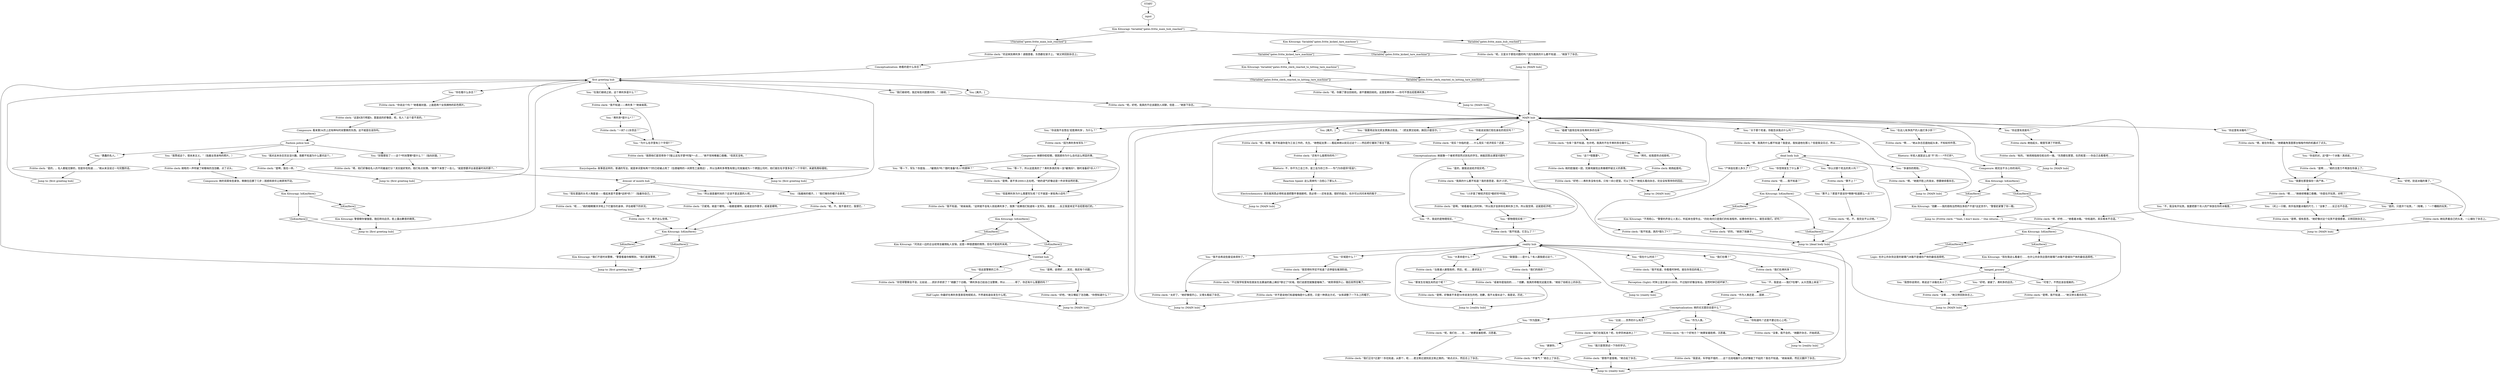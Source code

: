 # FRITTE / FRITTE CLERK
# A dialogue with a bored teenage girl who works as a shop clerk.
# ==================================================
digraph G {
	  0 [label="START"];
	  1 [label="input"];
	  2 [label="Kim Kitsuragi: IsKimHere()"];
	  3 [label="IsKimHere()", shape=diamond];
	  4 [label="!(IsKimHere())", shape=diamond];
	  5 [label="You: “我要用这张兑奖支票换点现金。”（把支票交给她，换回25雷亚尔。）"];
	  6 [label="Electrochemistry: 现在就用思必得和金酒把整件事搞砸吧。思必得——还有金酒。很好的组合。也许可以问问本地的贩子……"];
	  7 [label="dead body hub"];
	  8 [label="You: “我们在哪？”"];
	  9 [label="You: “大革命是什么？”"];
	  10 [label="Frittte clerk: “我不知道，你看看时钟吧。就在你背后的墙上。”"];
	  11 [label="Kim Kitsuragi: “现在我这么看着它……也许公共杂货店里的玻璃门冰箱不是储存尸体的最佳选择吧。”"];
	  12 [label="You: “我们继续吧，我还有些问题要问你。”（继续。）"];
	  13 [label="Frittte clerk: “呃，好吧。我真的不应该跟别人闲聊，但是……”她放下杂志。"];
	  14 [label="Jump to: [reality hub]"];
	  15 [label="You: “愚蠢的名人。”"];
	  16 [label="Jump to: [first greeting hub]"];
	  17 [label="You: “是啊，说得好……其实，我还有个问题。”"];
	  18 [label="Frittte clerk: 她的脸皱成一团，完美地展现出青春期怀疑主义的表情。"];
	  19 [label="You: “多谢你的帮助。”"];
	  20 [label="Frittte clerk: “嗯，就在你背后。”她朝着角落里那台嗡嗡作响的机器点了点头。"];
	  21 [label="Jump to: [MAIN hub]"];
	  22 [label="You: “可惜了。不然应该会很美的。”"];
	  23 [label="You: “关于那个死者，你能告诉我点什么吗？”"];
	  24 [label="You: “不，我说的是物理现实。”"];
	  25 [label="Frittte clerk: “算不上？”"];
	  26 [label="Frittte clerk: “嗯。”她拨开脸上的发丝，想要继续看杂志。"];
	  27 [label="Jump to: [dead body hub]"];
	  28 [label="Jump to: [MAIN hub]"];
	  29 [label="Frittte clerk: “好的。”她挠了挠鼻子。"];
	  30 [label="You: “好吧，别说冰箱的事了。”"];
	  31 [label="Frittte clerk: “嗯，好吧……”她看着冰箱。“你知道的，其实根本不合适。”"];
	  32 [label="You: （指着她的帽子。）“我打赌你的帽子会拿奖。”"];
	  33 [label="You: “在我们继续之前，这个弗利多是什么？”"];
	  34 [label="You: “现在里面的头号人物是谁——看起来是不是像*这样*的？”（指着你自己。）"];
	  35 [label="Composure: 她的双肩有些紧张，稍微往后挪了几步；困惑和排斥让她原地不动。"];
	  36 [label="Frittte clerk: “你说这个吗？”她看着封面，上面是两个女孩拥吻的彩色照片。"];
	  37 [label="Jump to: [reality hub]"];
	  38 [label="You: “不，我没有开玩笑。我要把那个吊人的尸体放在你的冰箱里。”"];
	  39 [label="Frittte clerk: “不过我学校里有些朋友在去蒙迪的路上确实*穿过了*灰域。他们说感觉就像是嗑嗨了。”她笑得很开心，随后突然住嘴了。"];
	  40 [label="You: “那发生在瑞瓦肖的这个呢？”"];
	  41 [label="Kim Kitsuragi: IsKimHere()"];
	  42 [label="IsKimHere()", shape=diamond];
	  43 [label="!(IsKimHere())", shape=diamond];
	  44 [label="You: [离开。]"];
	  45 [label="You: “灰域是什么？”"];
	  46 [label="Frittte clerk: “在一个好地方？”她摩挲着脸颊，沉思着。"];
	  47 [label="Kim Kitsuragi: IsKimHere()"];
	  48 [label="IsKimHere()", shape=diamond];
	  49 [label="!(IsKimHere())", shape=diamond];
	  50 [label="You: “好吧，谢谢了，弗利多的店员。”"];
	  51 [label="Frittte clerk: “是的，，名人都挺无聊的，但是你也知道……”她从来没说过一句完整的话。"];
	  52 [label="Frittte clerk: “不，我不这么觉得。”"];
	  53 [label="You: “但是弗利多为什么需要军队呢？它不就是一家街角小店吗？”"];
	  54 [label="You: “你这里有卖氨吗？”"];
	  55 [label="You: “我只是想测试一下你的学识。”"];
	  56 [label="You: “你这里有冰箱吗？”"];
	  57 [label="Frittte clerk: “不客气？”她合上了杂志。"];
	  58 [label="Frittte clerk: “是啊，好像差不多是50年前发生的吧。抱歉，我不太擅长这个。我是说，历史。”"];
	  59 [label="Frittte clerk: “呃……”她的眼睛懒洋洋地上下打量你的身体，评估者眼下的状况。"];
	  60 [label="You: “你说我不会想去‘招惹弗利多’。为什么？”"];
	  61 [label="Fashion police hub"];
	  62 [label="Frittte clerk: “我不知道。它怎么了？”"];
	  63 [label="You: “联盟国——是什么？有人跟我提过这个。”"];
	  64 [label="You: “我不会再说些废话来烦你了。”"];
	  65 [label="Frittte clerk: “我们在弗利多？”"];
	  66 [label="You: “作为人类。”"];
	  67 [label="You: “比如……世界的什么地方？”"];
	  68 [label="Kim Kitsuragi: “不用担心。”警督的声音让人宽心，听起来也很专业。“四处询问只是我们的标准程序。如果你听到什么，就告诉我们。好吗？”"];
	  69 [label="You: “你说的对，这*是*一个冰箱！真顽皮。”"];
	  70 [label="Frittte clerk: 她玩弄着自己的头发，一心铺在了杂志上。"];
	  71 [label="Frittte clerk: “贝妮塔。她是个模特。一般都是模特，或者是创作歌手。或者是模特。”"];
	  72 [label="Jump to: [MAIN hub]"];
	  73 [label="Frittte clerk: “是啊，差不多2000人左右吧。”她的语气好像这是一件非常自然的事。"];
	  74 [label="Frittte clerk: “没事，我不会的。”她翻开杂志，开始阅读。"];
	  75 [label="Frittte clerk: “我是说，科学挺不错的……这个无线电脑什么的好像挺了不起的？我也不知道。”她耸耸肩，然后又翻开了杂志。"];
	  76 [label="Frittte clerk: “仓库？我不知道。也许吧。我真的不在乎弗利多在做什么。”"];
	  77 [label="Frittte clerk: 她扬起眉毛。"];
	  78 [label="Jump to: [MAIN hub]"];
	  79 [label="Kim Kitsuragi: “河流这一边的企业经常会雇佣私人安保。这是一种很遗憾的情势，但也不是前所未闻。”"];
	  80 [label="Frittte clerk: “我们在瑞瓦肖？呃，在伊苏林迪洲上？”"];
	  81 [label="Frittte clerk: “我觉得科学还不知道？还停留在推测阶段。”"];
	  82 [label="You: “我要在那里保存一具尸体。”"];
	  83 [label="Frittte clerk: “我不知道——弗利多？”她耸耸肩。"];
	  84 [label="Frittte clerk: “一间7-11杂货店？”"];
	  85 [label="Kim Kitsuragi: “抱歉——我的搭档当然明白净资产不是*法定货币*。”警督赶紧瞥了你一眼。"];
	  86 [label="Half Light: 你最好在弗利多里表现地规矩点。不然谁知道会发生什么呢。"];
	  87 [label="You: “为什么名字里有三个字母T？”"];
	  88 [label="Frittte clerk: “嗯，我真的什么都不知道？我是说，我知道他在那儿？但是我没见过，所以……”"];
	  89 [label="Frittte clerk: “作为人类还是……国家……”"];
	  90 [label="You: “你觉得发生了什么事？”"];
	  91 [label="Frittte clerk: “呃……我不知道？”"];
	  92 [label="Frittte clerk: “没事……”她又转回到杂志上。"];
	  93 [label="Jump to: [first greeting hub]"];
	  94 [label="Jump to: [first greeting hub]"];
	  95 [label="Frittte clerk: “我不知道。”她耸耸肩。“这样就不会有人抢劫弗利多了，我猜？如果他们知道有一支军队，我是说……反正我是肯定不会招惹他们的。”"];
	  96 [label="You: “褴褛飞旋背后有没有弗利多的仓库？”"];
	  97 [label="Frittte clerk: “啊……”她从杂志后面抬起头来，不知如何作答。"];
	  98 [label="Kim Kitsuragi: 警督朝你皱皱眉，随后转向店员，脸上露出歉意的微笑。"];
	  99 [label="Frittte clerk: “欢迎来到弗利多！请随意看，东西都在架子上。”她又转回到杂志上。"];
	  100 [label="You: “15岁是了解经济现实*极好的*时段。”"];
	  101 [label="Jump to: [MAIN hub]"];
	  102 [label="You: “我想你说得对，再说这个冰箱也太小了。”"];
	  103 [label="Frittte clerk: “呃，你踢了那台回收机。请不要踢回收机。这里是弗利多——你可不想去招惹弗利多。”"];
	  104 [label="Encyclopedia: 故事是这样的，普通的写法，就是单词里有两个T的已经被占用了（伍德福特的一间男性工装商店）。所以当弗利多零售有限公司发展成为一个跨国公司时，他们就在名字里多加了一个字母T，来避免商标侵权。"];
	  105 [label="Untitled hub"];
	  106 [label="Jump to: [MAIN hub]"];
	  108 [label="Frittte clerk: “是啊。”她看着墙上的时钟。“所以我才会拼命在弗利多工作。所以我觉得，这就是经济吧。”"];
	  109 [label="hanged_grocery"];
	  110 [label="Kim Kitsuragi: Variable[\"gates.fritte_kicked_tare_machine\"]"];
	  111 [label="Variable[\"gates.fritte_kicked_tare_machine\"]", shape=diamond];
	  112 [label="!(Variable[\"gates.fritte_kicked_tare_machine\"])", shape=diamond];
	  113 [label="You: “我对这本杂志完全没兴趣。我都不知道为什么要问这个。”"];
	  114 [label="Frittte clerk: 她嘭的一声吹破了树莓味的泡泡糖，点了点头。"];
	  115 [label="Kim Kitsuragi: “我们不是时尚警察，”警督看着你解释到，“我们是真警察。”"];
	  116 [label="Frittte clerk: “呃，又是关于那些问题的吗？因为我真的什么都不知道……”她放下了杂志。"];
	  117 [label="Frittte clerk: “还有什么能帮你的吗？”"];
	  118 [label="Rhetoric: 不，你不为工会工作，是工会为你工作——专门为你提供*现金*。"];
	  119 [label="You: “现在什么时间？”"];
	  120 [label="You: “我赞成这个，很未来主义。”（指着女孩亲吻的照片。）"];
	  121 [label="MAIN hub"];
	  122 [label="Composure: 看来第34页上还有种叫时尚警察的东西。这不就是在说你吗。"];
	  123 [label="reality hub"];
	  124 [label="You: “作为国家。”"];
	  125 [label="Logic: 也许公共杂货店里的玻璃门冰箱不是储存尸体的最佳选择吧。"];
	  126 [label="first greeting hub"];
	  127 [label="Conceptualization: 她就像一个被老师突然点到名的学生。她能回答出课堂问题吗？"];
	  128 [label="Frittte clerk: “呃，不。我不喜欢它，我恨它。”"];
	  129 [label="Frittte clerk: “这是《流行明星》，里面说的好像是，呃，名人？这个是不卖的。”"];
	  130 [label="You: “弗利多*是什么*？”"];
	  131 [label="You: “等一下，军队？你是指……*雇佣兵*吗？随时准备*杀人*的那种？”"];
	  132 [label="You: “在这儿有净资产的人能打多少折？”"];
	  133 [label="You: “你能说说我们现在身处的现实吗？”"];
	  134 [label="You: “你认识那个死去的男人吗？”"];
	  135 [label="You: “尸体挂在那儿多久了？”"];
	  136 [label="Frittte clerk: “嗯……”她继续嚼着口香糖。“你是在开玩笑，对吧？”"];
	  137 [label="Frittte clerk: “我们正在*过渡*！你也知道，从那个，呃……君主制过渡到民主制之类的。”她点点头，然后合上了杂志。"];
	  138 [label="Frittte clerk: “或者你是指别的……？抱歉，我真的得看完这篇文章。”她拍了拍柜台上的杂志。"];
	  139 [label="Kim Kitsuragi: Variable[\"gates.fritte_main_hub_reached\"]"];
	  140 [label="Variable[\"gates.fritte_main_hub_reached\"]", shape=diamond];
	  141 [label="!(Variable[\"gates.fritte_main_hub_reached\"])", shape=diamond];
	  142 [label="Composure: 她完全不关心你的询问。"];
	  143 [label="Perception (Sight): 时钟上显示着10:09分。不过指针好像没有动。显然时钟已经坏掉了。"];
	  144 [label="Frittte clerk: “是啊，我不知道……”她又转头看向杂志。"];
	  145 [label="Frittte clerk: “并不是说他们知道嗑嗨是什么感觉，只是一种表达方式。”女孩调整了一下头上的帽子。"];
	  146 [label="Frittte clerk: “是啊，很有意思。”她好像对这个玩笑不是很感冒，又转回到杂志上。"];
	  147 [label="You: “等一下，所以这是真的了？弗利多真的有一支*雇佣兵*，随时准备好*杀人*？”"];
	  148 [label="You: “拜托，给我提供点线索吧。”"];
	  149 [label="You: “但这是警察的工作……”"];
	  150 [label="Frittte clerk: “有的。”她用拇指按住柜台的一端。“东西都在那里，在药柜里——你自己去看看吧……”"];
	  151 [label="Frittte clerk: “呃，哇哦，我不知道你是为工会工作的，先生。”她卷起支票——看起来她以前见过这个——然后把它塞到了柜台下面。"];
	  152 [label="Frittte clerk: “太好了。”她好像很开心，又埋头看起了杂志。"];
	  153 [label="Jump to: [MAIN hub]"];
	  154 [label="Frittte clerk: “我不知道。真的*很久了*？”"];
	  155 [label="You: （闭上一只眼，用手指测量冰箱的尺寸。）“没事了……反正也不合适。”"];
	  156 [label="You: “是的，只是开个玩笑。”（咳嗽。）“一个糟糕的玩笑。”"];
	  157 [label="Frittte clerk: “是啊……”她的注意力不再放在你身上了。"];
	  158 [label="Jump to: [MAIN hub]"];
	  159 [label="Frittte clerk: “因为弗利多有军队？”"];
	  160 [label="You: “算不上？那是不是说你*稍微*知道那么一点？”"];
	  161 [label="You: “你知道吗？还是不要记在心上吧。”"];
	  162 [label="Jump to: [reality hub]"];
	  163 [label="Kim Kitsuragi: IsKimHere()"];
	  164 [label="IsKimHere()", shape=diamond];
	  165 [label="!(IsKimHere())", shape=diamond];
	  166 [label="Frittte clerk: “你觉得警察会不会，比如说……抓扒手抓烦了？”她翻了个白眼。“弗利多自己给自己当警察，所以…………得了，你还有什么需要的吗？”"];
	  167 [label="You: “你在看什么杂志？”"];
	  168 [label="You: “是的，跟我说说经济现实吧。”"];
	  169 [label="Frittte clerk: “我真的什么都不知道？我的意思是，我才15岁。”"];
	  170 [label="Kim Kitsuragi: IsKimHere()"];
	  171 [label="IsKimHere()", shape=diamond];
	  172 [label="!(IsKimHere())", shape=diamond];
	  173 [label="Frittte clerk: “好吧——弗利多没有仓库。只有一间小密室。可以了吗？”她低头看向杂志，完全没有等待你的回应。"];
	  174 [label="Reaction Speed: 这么简单吗！白担心了那么久……"];
	  175 [label="You: “那物理现实呢？”"];
	  176 [label="You: “不，我是说——我们*在哪*，从大范围上来说？”"];
	  177 [label="Jump to: [reality hub]"];
	  178 [label="Frittte clerk: “嗯，他们好像给名人的不同着装打分？其实挺好笑的。他们有点刻薄。”她停下来想了一会儿。“就是想要评出谁是最时尚的那个。”"];
	  179 [label="Jump to: [first greeting hub]"];
	  180 [label="Frittte clerk: “当普通人接管政府，然后，呃……要求民主？”"];
	  181 [label="dresser of month hub"];
	  182 [label="Kim Kitsuragi: Variable[\"gates.fritte_clerk_reacted_to_hitting_tare_machine\"]"];
	  183 [label="Variable[\"gates.fritte_clerk_reacted_to_hitting_tare_machine\"]", shape=diamond];
	  184 [label="!(Variable[\"gates.fritte_clerk_reacted_to_hitting_tare_machine\"])", shape=diamond];
	  185 [label="Jump to: [MAIN hub]"];
	  186 [label="Frittte clerk: “是啊，我也一样。”"];
	  187 [label="Frittte clerk: “呃，不。我完全不认识他。”"];
	  188 [label="Conceptualization: 她的论文题目会是什么？"];
	  189 [label="Rhetoric: 年轻人就是这么说“不”的——*不打折*。"];
	  190 [label="Composure: 她朝你眨眨眼，很困惑你为什么会问这么明显的事。"];
	  191 [label="You: “别管那些了——这个*时尚警察*是什么？”（指向封面。）"];
	  192 [label="Conceptualization: 她看的是什么杂志？"];
	  193 [label="Frittte clerk: “那倒不是很难。”她合起了杂志。"];
	  194 [label="Jump to: [first greeting hub]"];
	  195 [label="Jump to: [MAIN hub]"];
	  196 [label="You: “这个*很重要*。”"];
	  197 [label="Jump to: [Frittte clerk: \"\"Yeah, I don't know...\" She returns...\"]"];
	  198 [label="Frittte clerk: 她抬起头，眼里写满了不耐烦。"];
	  199 [label="Frittte clerk: “现实？你指的是……什么现实？经济现实？还是……”"];
	  200 [label="Frittte clerk: “我们的政府？”"];
	  201 [label="You: “谢谢你。”"];
	  202 [label="Frittte clerk: “呃，我们在……在……”她摩挲着脸颊，沉思着。"];
	  203 [label="You: [离开。]"];
	  204 [label="You: “所以谁是最时尚的？应该不是这里的人吧。”"];
	  205 [label="Frittte clerk: “我想他们是觉得多个T能让这名字更*时髦*一点……”她不悦地嚼着口香糖。“但其实没有。”"];
	  206 [label="Kim Kitsuragi: IsKimHere()"];
	  207 [label="IsKimHere()", shape=diamond];
	  208 [label="!(IsKimHere())", shape=diamond];
	  209 [label="Frittte clerk: “好吧。”她又嚼起了泡泡糖。“你想知道什么？”"];
	  0 -> 1
	  1 -> 139
	  2 -> 3
	  2 -> 4
	  3 -> 79
	  4 -> 105
	  5 -> 151
	  6 -> 106
	  7 -> 90
	  7 -> 19
	  7 -> 134
	  7 -> 135
	  8 -> 65
	  9 -> 180
	  10 -> 143
	  11 -> 109
	  12 -> 13
	  13 -> 121
	  14 -> 123
	  15 -> 51
	  16 -> 126
	  17 -> 209
	  18 -> 173
	  19 -> 26
	  20 -> 82
	  20 -> 69
	  21 -> 121
	  22 -> 144
	  23 -> 88
	  24 -> 62
	  25 -> 160
	  26 -> 28
	  27 -> 7
	  28 -> 121
	  29 -> 27
	  30 -> 70
	  31 -> 170
	  32 -> 128
	  33 -> 83
	  34 -> 59
	  35 -> 41
	  36 -> 129
	  37 -> 123
	  38 -> 31
	  39 -> 145
	  40 -> 58
	  41 -> 42
	  41 -> 43
	  42 -> 98
	  43 -> 16
	  45 -> 81
	  46 -> 75
	  47 -> 48
	  47 -> 49
	  48 -> 68
	  49 -> 27
	  50 -> 92
	  51 -> 93
	  52 -> 206
	  53 -> 95
	  54 -> 198
	  55 -> 193
	  56 -> 20
	  57 -> 177
	  58 -> 14
	  59 -> 52
	  60 -> 159
	  61 -> 120
	  61 -> 191
	  61 -> 113
	  61 -> 15
	  62 -> 123
	  63 -> 200
	  64 -> 152
	  65 -> 176
	  66 -> 46
	  67 -> 80
	  68 -> 29
	  69 -> 157
	  70 -> 101
	  71 -> 206
	  72 -> 121
	  73 -> 53
	  74 -> 162
	  75 -> 177
	  76 -> 196
	  76 -> 148
	  77 -> 173
	  78 -> 121
	  79 -> 105
	  80 -> 201
	  80 -> 55
	  81 -> 39
	  82 -> 136
	  83 -> 130
	  83 -> 87
	  84 -> 87
	  85 -> 197
	  86 -> 195
	  87 -> 205
	  88 -> 7
	  89 -> 188
	  90 -> 91
	  91 -> 47
	  92 -> 158
	  93 -> 126
	  94 -> 126
	  95 -> 2
	  96 -> 76
	  97 -> 189
	  98 -> 16
	  99 -> 192
	  100 -> 108
	  101 -> 121
	  102 -> 92
	  103 -> 185
	  104 -> 179
	  105 -> 17
	  105 -> 149
	  106 -> 121
	  108 -> 175
	  109 -> 102
	  109 -> 50
	  109 -> 22
	  110 -> 112
	  110 -> 111
	  111 -> 182
	  113 -> 186
	  114 -> 35
	  115 -> 94
	  116 -> 72
	  117 -> 118
	  118 -> 174
	  119 -> 10
	  120 -> 114
	  121 -> 96
	  121 -> 132
	  121 -> 5
	  121 -> 133
	  121 -> 44
	  121 -> 54
	  121 -> 23
	  121 -> 56
	  121 -> 60
	  122 -> 61
	  123 -> 64
	  123 -> 8
	  123 -> 9
	  123 -> 45
	  123 -> 119
	  123 -> 63
	  124 -> 202
	  125 -> 109
	  126 -> 33
	  126 -> 203
	  126 -> 12
	  126 -> 167
	  127 -> 168
	  127 -> 24
	  128 -> 206
	  129 -> 122
	  130 -> 84
	  131 -> 73
	  132 -> 97
	  133 -> 199
	  134 -> 25
	  135 -> 154
	  136 -> 155
	  136 -> 156
	  136 -> 38
	  137 -> 177
	  138 -> 14
	  139 -> 140
	  139 -> 141
	  140 -> 116
	  141 -> 99
	  142 -> 163
	  143 -> 37
	  144 -> 158
	  145 -> 153
	  146 -> 101
	  147 -> 73
	  148 -> 77
	  149 -> 166
	  150 -> 78
	  151 -> 117
	  152 -> 153
	  153 -> 121
	  154 -> 27
	  155 -> 146
	  156 -> 146
	  157 -> 82
	  157 -> 30
	  158 -> 121
	  159 -> 190
	  160 -> 187
	  161 -> 74
	  162 -> 123
	  163 -> 164
	  163 -> 165
	  164 -> 85
	  165 -> 197
	  166 -> 86
	  167 -> 36
	  168 -> 169
	  169 -> 100
	  169 -> 175
	  170 -> 171
	  170 -> 172
	  171 -> 11
	  172 -> 125
	  173 -> 21
	  174 -> 6
	  175 -> 62
	  176 -> 89
	  177 -> 123
	  178 -> 181
	  179 -> 126
	  180 -> 40
	  181 -> 32
	  181 -> 34
	  181 -> 204
	  182 -> 184
	  182 -> 183
	  184 -> 103
	  185 -> 121
	  186 -> 194
	  187 -> 27
	  188 -> 161
	  188 -> 66
	  188 -> 67
	  188 -> 124
	  189 -> 142
	  190 -> 147
	  190 -> 131
	  190 -> 53
	  191 -> 178
	  192 -> 126
	  193 -> 177
	  194 -> 126
	  195 -> 121
	  196 -> 18
	  197 -> 144
	  198 -> 150
	  199 -> 127
	  200 -> 138
	  201 -> 57
	  202 -> 137
	  204 -> 71
	  205 -> 104
	  206 -> 208
	  206 -> 207
	  207 -> 115
	  208 -> 94
	  209 -> 195
}

